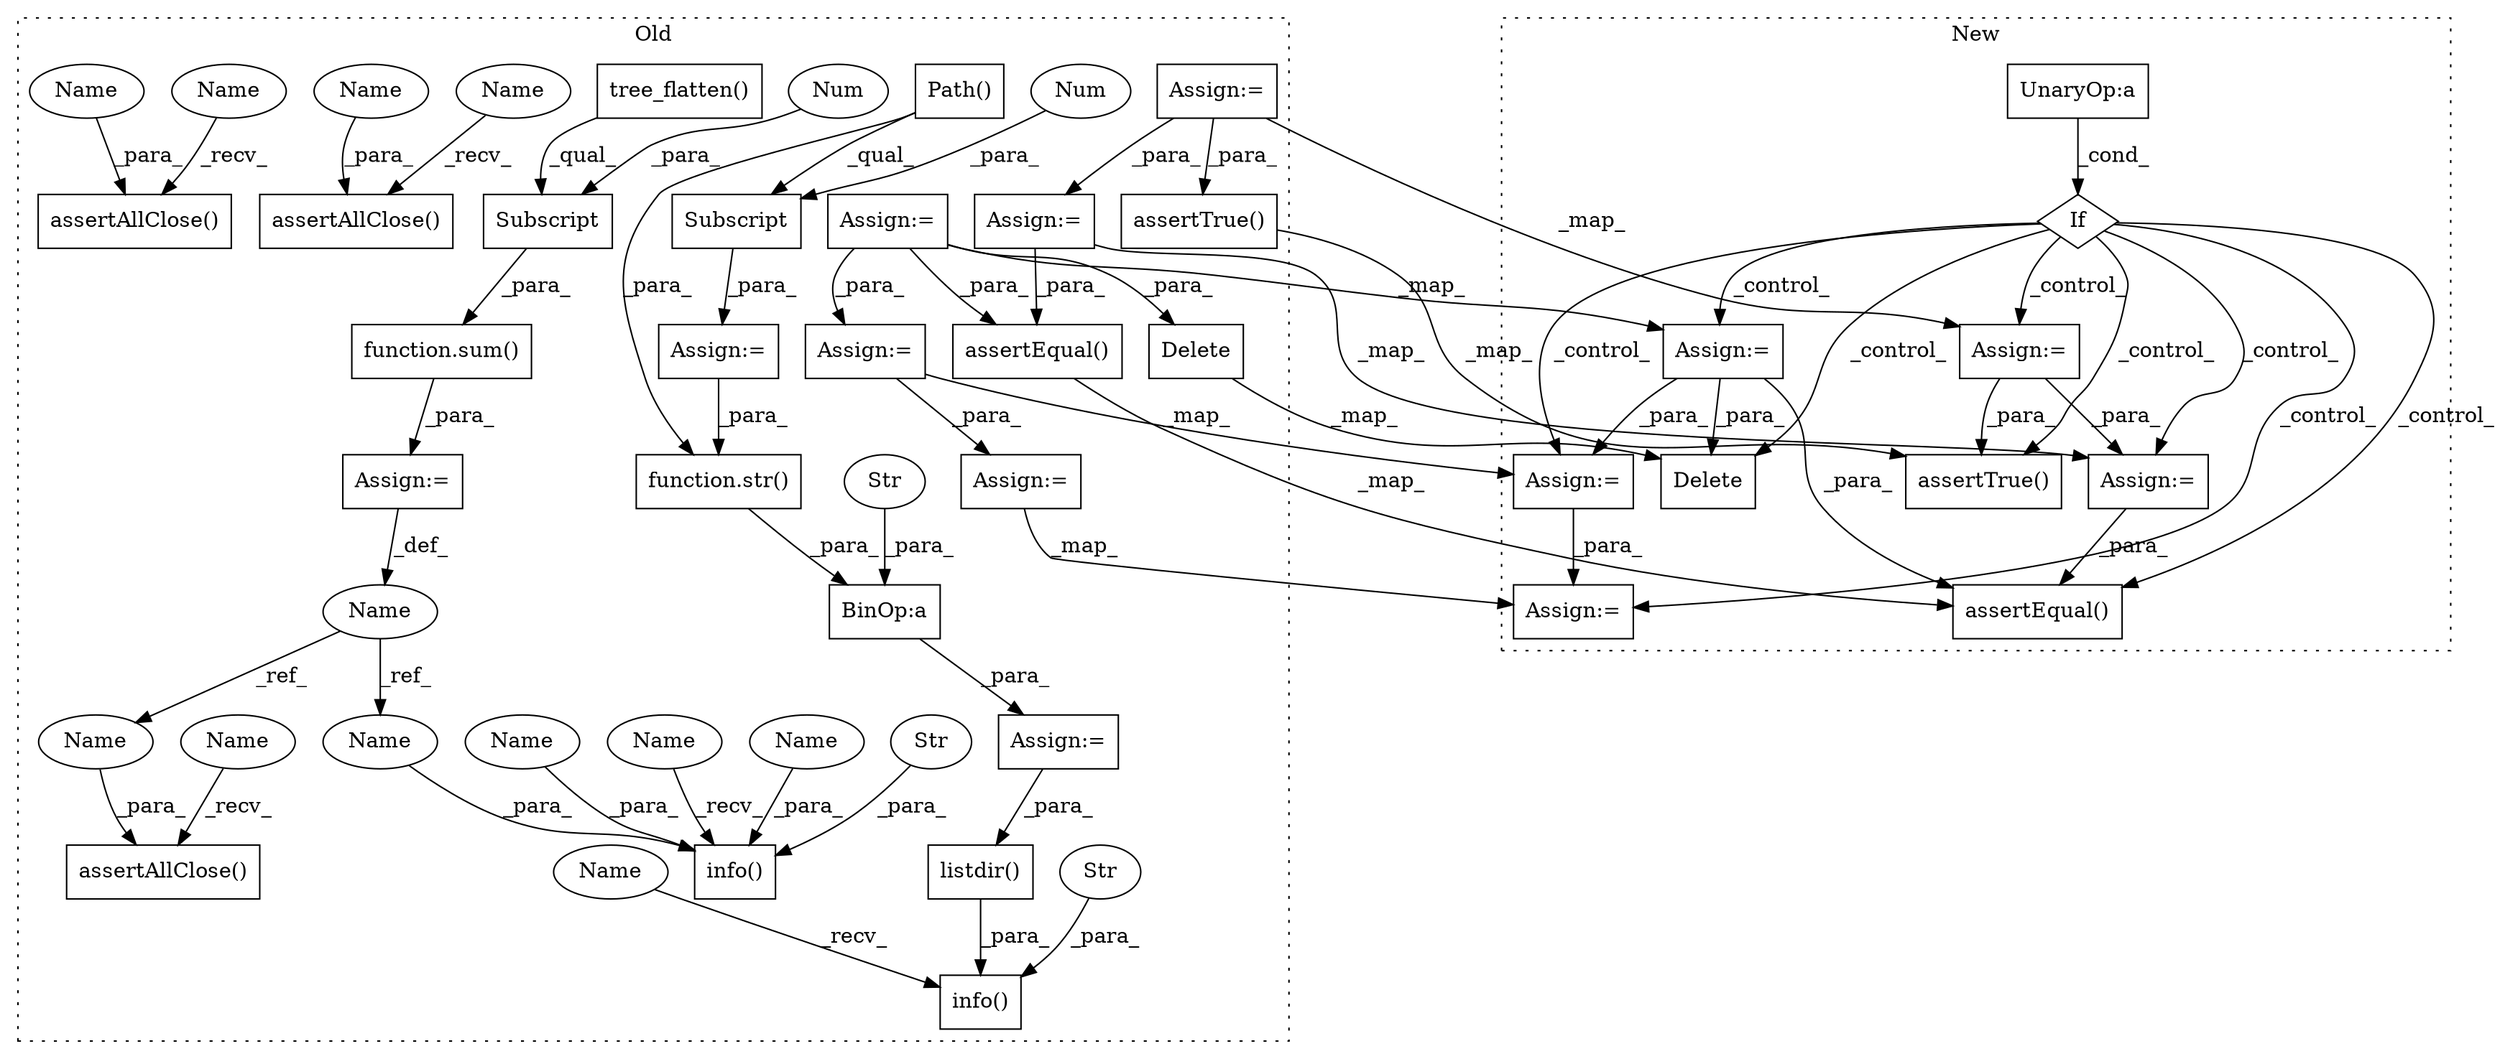digraph G {
subgraph cluster0 {
1 [label="Path()" a="75" s="4782,4803" l="13,1" shape="box"];
3 [label="Assign:=" a="68" s="4779" l="3" shape="box"];
5 [label="BinOp:a" a="82" s="4847" l="3" shape="box"];
6 [label="Str" a="66" s="4850" l="17" shape="ellipse"];
7 [label="Assign:=" a="68" s="4828" l="3" shape="box"];
8 [label="info()" a="75" s="4872,4930" l="13,1" shape="box"];
9 [label="Subscript" a="63" s="4782,0" l="33,0" shape="box"];
10 [label="Str" a="66" s="4885" l="23" shape="ellipse"];
11 [label="function.str()" a="75" s="4831,4846" l="4,1" shape="box"];
12 [label="listdir()" a="75" s="4910,4929" l="11,1" shape="box"];
13 [label="info()" a="75" s="5471,5594" l="13,1" shape="box"];
14 [label="Str" a="66" s="5484" l="54" shape="ellipse"];
15 [label="assertAllClose()" a="75" s="5600,5650" l="20,1" shape="box"];
16 [label="assertEqual()" a="75" s="6683,6791" l="26,1" shape="box"];
18 [label="assertAllClose()" a="75" s="5656,5702" l="20,1" shape="box"];
19 [label="Name" a="87" s="5397" l="15" shape="ellipse"];
20 [label="assertAllClose()" a="75" s="5849,5918" l="29,23" shape="box"];
21 [label="tree_flatten()" a="75" s="5419,5461" l="27,1" shape="box"];
22 [label="Subscript" a="63" s="5419,0" l="46,0" shape="box"];
23 [label="assertTrue()" a="75" s="6557,6604" l="16,1" shape="box"];
25 [label="Num" a="76" s="5463" l="1" shape="ellipse"];
26 [label="Num" a="76" s="4813" l="1" shape="ellipse"];
27 [label="Assign:=" a="68" s="5412" l="3" shape="box"];
28 [label="function.sum()" a="75" s="5415,5465" l="4,1" shape="box"];
30 [label="Assign:=" a="68" s="6205" l="3" shape="box"];
32 [label="Delete" a="101" s="6845" l="37" shape="box"];
33 [label="Assign:=" a="68" s="6620" l="3" shape="box"];
36 [label="Assign:=" a="68" s="6501" l="3" shape="box"];
37 [label="Assign:=" a="68" s="6345" l="3" shape="box"];
40 [label="Assign:=" a="68" s="6270" l="3" shape="box"];
41 [label="Name" a="87" s="5600" l="4" shape="ellipse"];
42 [label="Name" a="87" s="5849" l="4" shape="ellipse"];
43 [label="Name" a="87" s="5656" l="4" shape="ellipse"];
44 [label="Name" a="87" s="5579" l="15" shape="ellipse"];
45 [label="Name" a="87" s="5878" l="15" shape="ellipse"];
46 [label="Name" a="87" s="5569" l="8" shape="ellipse"];
47 [label="Name" a="87" s="5676" l="8" shape="ellipse"];
48 [label="Name" a="87" s="4872" l="7" shape="ellipse"];
49 [label="Name" a="87" s="5471" l="7" shape="ellipse"];
50 [label="Name" a="87" s="5557" l="10" shape="ellipse"];
51 [label="Name" a="87" s="5620" l="10" shape="ellipse"];
label = "Old";
style="dotted";
}
subgraph cluster1 {
2 [label="If" a="96" s="5472" l="3" shape="diamond"];
4 [label="UnaryOp:a" a="61" s="5475" l="20" shape="box"];
17 [label="assertEqual()" a="75" s="6460,6572" l="28,1" shape="box"];
24 [label="assertTrue()" a="75" s="6330,6377" l="16,1" shape="box"];
29 [label="Assign:=" a="68" s="5961" l="3" shape="box"];
31 [label="Delete" a="101" s="6630" l="37" shape="box"];
34 [label="Assign:=" a="68" s="6395" l="3" shape="box"];
35 [label="Assign:=" a="68" s="6272" l="3" shape="box"];
38 [label="Assign:=" a="68" s="6105" l="3" shape="box"];
39 [label="Assign:=" a="68" s="6028" l="3" shape="box"];
label = "New";
style="dotted";
}
1 -> 11 [label="_para_"];
1 -> 9 [label="_qual_"];
2 -> 31 [label="_control_"];
2 -> 35 [label="_control_"];
2 -> 34 [label="_control_"];
2 -> 17 [label="_control_"];
2 -> 38 [label="_control_"];
2 -> 39 [label="_control_"];
2 -> 29 [label="_control_"];
2 -> 24 [label="_control_"];
3 -> 11 [label="_para_"];
4 -> 2 [label="_cond_"];
5 -> 7 [label="_para_"];
6 -> 5 [label="_para_"];
7 -> 12 [label="_para_"];
9 -> 3 [label="_para_"];
10 -> 8 [label="_para_"];
11 -> 5 [label="_para_"];
12 -> 8 [label="_para_"];
14 -> 13 [label="_para_"];
16 -> 17 [label="_map_"];
19 -> 44 [label="_ref_"];
19 -> 45 [label="_ref_"];
21 -> 22 [label="_qual_"];
22 -> 28 [label="_para_"];
23 -> 24 [label="_map_"];
25 -> 22 [label="_para_"];
26 -> 9 [label="_para_"];
27 -> 19 [label="_def_"];
28 -> 27 [label="_para_"];
29 -> 31 [label="_para_"];
29 -> 39 [label="_para_"];
29 -> 17 [label="_para_"];
30 -> 16 [label="_para_"];
30 -> 40 [label="_para_"];
30 -> 32 [label="_para_"];
30 -> 29 [label="_map_"];
32 -> 31 [label="_map_"];
33 -> 16 [label="_para_"];
33 -> 34 [label="_map_"];
34 -> 17 [label="_para_"];
35 -> 34 [label="_para_"];
35 -> 24 [label="_para_"];
36 -> 23 [label="_para_"];
36 -> 35 [label="_map_"];
36 -> 33 [label="_para_"];
37 -> 38 [label="_map_"];
39 -> 38 [label="_para_"];
40 -> 39 [label="_map_"];
40 -> 37 [label="_para_"];
41 -> 15 [label="_recv_"];
42 -> 20 [label="_recv_"];
43 -> 18 [label="_recv_"];
44 -> 13 [label="_para_"];
45 -> 20 [label="_para_"];
46 -> 13 [label="_para_"];
47 -> 18 [label="_para_"];
48 -> 8 [label="_recv_"];
49 -> 13 [label="_recv_"];
50 -> 13 [label="_para_"];
51 -> 15 [label="_para_"];
}